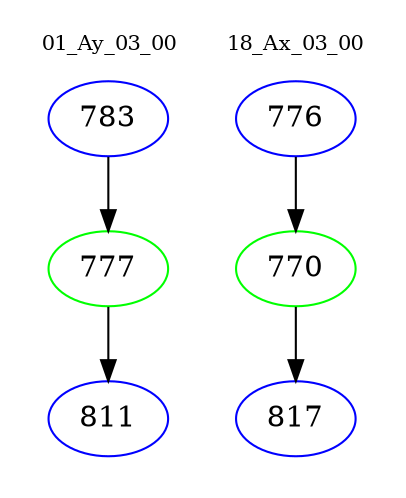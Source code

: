 digraph{
subgraph cluster_0 {
color = white
label = "01_Ay_03_00";
fontsize=10;
T0_783 [label="783", color="blue"]
T0_783 -> T0_777 [color="black"]
T0_777 [label="777", color="green"]
T0_777 -> T0_811 [color="black"]
T0_811 [label="811", color="blue"]
}
subgraph cluster_1 {
color = white
label = "18_Ax_03_00";
fontsize=10;
T1_776 [label="776", color="blue"]
T1_776 -> T1_770 [color="black"]
T1_770 [label="770", color="green"]
T1_770 -> T1_817 [color="black"]
T1_817 [label="817", color="blue"]
}
}
